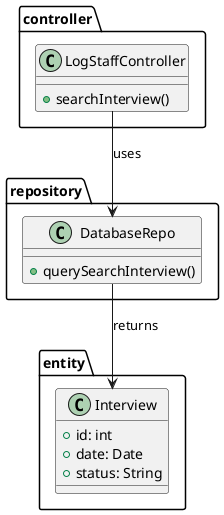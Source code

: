 @startuml
package controller {
    class LogStaffController {
        +searchInterview()
    }
}

package repository {
    class DatabaseRepo {
        +querySearchInterview()
    }
}

package entity {
    class Interview {
        +id: int
        +date: Date
        +status: String
    }
}

LogStaffController --> DatabaseRepo : uses
DatabaseRepo --> Interview : returns
@enduml
